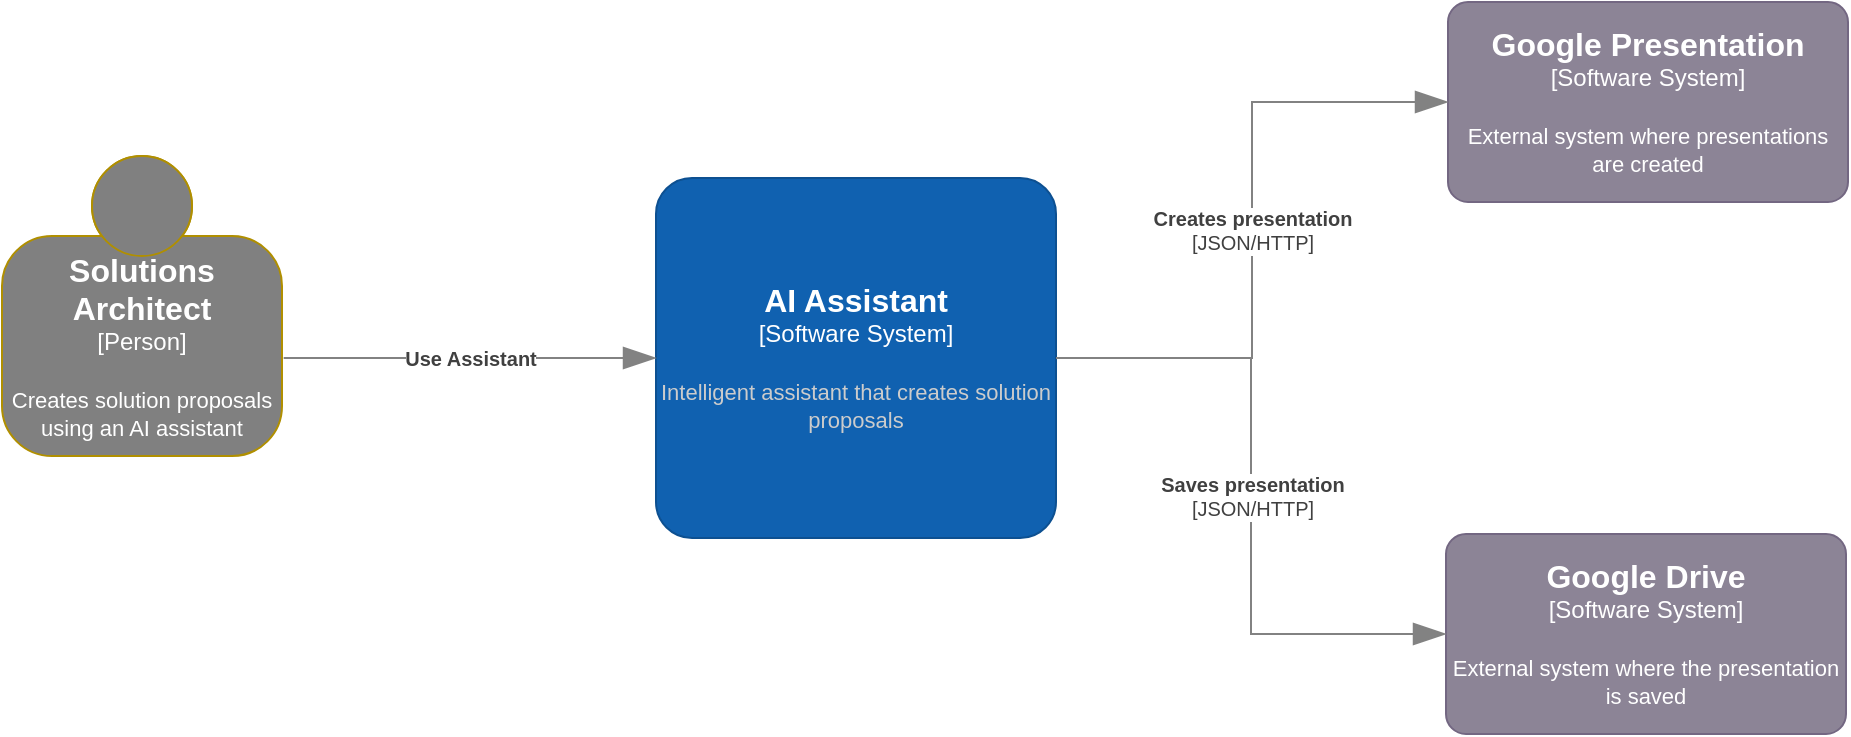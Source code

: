 <mxfile version="24.7.5">
  <diagram name="C4 Context Diagram" id="MEMCtg0N6xryD90iMHeG">
    <mxGraphModel dx="1616" dy="644" grid="0" gridSize="10" guides="0" tooltips="1" connect="1" arrows="1" fold="1" page="0" pageScale="1" pageWidth="827" pageHeight="1169" math="0" shadow="0">
      <root>
        <mxCell id="0" />
        <mxCell id="1" parent="0" />
        <object placeholders="1" c4Name="Solutions Architect" c4Type="Person" c4Description="Creates solution proposals using an AI assistant" label="&lt;font style=&quot;font-size: 16px&quot;&gt;&lt;b&gt;Solutions Architect&lt;/b&gt;&lt;/font&gt;&lt;div&gt;[Person]&lt;/div&gt;&lt;br&gt;&lt;div&gt;&lt;font style=&quot;font-size: 11px&quot;&gt;&lt;font color=&quot;#fff&quot;&gt;Creates solution proposals using an AI assistant&lt;/font&gt;&lt;/div&gt;" id="Person1">
          <mxCell style="shape=mxgraph.c4.person;whiteSpace=wrap;html=1;fillColor=#808080;strokeColor=#b08f00;align=center;fontColor=#ffffff;" parent="1" vertex="1">
            <mxGeometry x="-5" y="88" width="140" height="150" as="geometry" />
          </mxCell>
        </object>
        <object placeholders="1" c4Name="AI Assistant" c4Type="Software System" c4Description="Intelligent assistant that creates solution proposals" label="&lt;font style=&quot;font-size: 16px&quot;&gt;&lt;b&gt;%c4Name%&lt;/b&gt;&lt;/font&gt;&lt;div&gt;[%c4Type%]&lt;/div&gt;&lt;br&gt;&lt;div&gt;&lt;font style=&quot;font-size: 11px&quot;&gt;&lt;font color=&quot;#cccccc&quot;&gt;%c4Description%&lt;/font&gt;&lt;/div&gt;" id="AIAssistant">
          <mxCell style="rounded=1;whiteSpace=wrap;html=1;labelBackgroundColor=none;fillColor=#1061B0;fontColor=#ffffff;align=center;arcSize=10;strokeColor=#0D5091;metaEdit=1;resizable=0;points=[[0.25,0,0],[0.5,0,0],[0.75,0,0],[1,0.25,0],[1,0.5,0],[1,0.75,0],[0.75,1,0],[0.5,1,0],[0.25,1,0],[0,0.75,0],[0,0.5,0],[0,0.25,0]];" parent="1" vertex="1">
            <mxGeometry x="322" y="99" width="200" height="180" as="geometry" />
          </mxCell>
        </object>
        <object placeholders="1" c4Name="Google Presentation" c4Type="Software System" c4Description="External system where presentations are created" label="&lt;font style=&quot;font-size: 16px&quot;&gt;&lt;b&gt;Google Presentation&lt;/b&gt;&lt;/font&gt;&lt;div&gt;[Software System]&lt;/div&gt;&lt;br&gt;&lt;div&gt;&lt;font style=&quot;font-size: 11px&quot;&gt;&lt;font color=&quot;#fff&quot;&gt;External system where presentations are created&lt;/font&gt;&lt;/div&gt;" id="GooglePresentation">
          <mxCell style="rounded=1;whiteSpace=wrap;html=1;labelBackgroundColor=none;fillColor=#8C8496;fontColor=#ffffff;align=center;arcSize=10;strokeColor=#736782;metaEdit=1;resizable=0;" parent="1" vertex="1">
            <mxGeometry x="718" y="11" width="200" height="100" as="geometry" />
          </mxCell>
        </object>
        <object placeholders="1" c4Name="Google Drive" c4Type="Software System" c4Description="External system where the presentation is saved" label="&lt;font style=&quot;font-size: 16px&quot;&gt;&lt;b&gt;Google Drive&lt;/b&gt;&lt;/font&gt;&lt;div&gt;[Software System]&lt;/div&gt;&lt;br&gt;&lt;div&gt;&lt;font style=&quot;font-size: 11px&quot;&gt;&lt;font color=&quot;#fff&quot;&gt;External system where the presentation is saved&lt;/font&gt;&lt;/div&gt;" id="GoogleDrive">
          <mxCell style="rounded=1;whiteSpace=wrap;html=1;labelBackgroundColor=none;fillColor=#8C8496;fontColor=#ffffff;align=center;arcSize=10;strokeColor=#736782;metaEdit=1;resizable=0;" parent="1" vertex="1">
            <mxGeometry x="717" y="277" width="200" height="100" as="geometry" />
          </mxCell>
        </object>
        <object placeholders="1" c4Type="Relationship" c4Description="Use Assistant" label="&lt;div style=&quot;text-align: left&quot;&gt;&lt;div style=&quot;text-align: center&quot;&gt;&lt;b&gt;%c4Description%&lt;/b&gt;&lt;/div&gt;" id="80exAWO9bLr29MhKa2zx-2">
          <mxCell style="endArrow=blockThin;html=1;fontSize=10;fontColor=#404040;strokeWidth=1;endFill=1;strokeColor=#828282;elbow=vertical;metaEdit=1;endSize=14;startSize=14;jumpStyle=arc;jumpSize=16;rounded=0;edgeStyle=orthogonalEdgeStyle;exitX=1.006;exitY=0.673;exitDx=0;exitDy=0;exitPerimeter=0;entryX=0;entryY=0.5;entryDx=0;entryDy=0;entryPerimeter=0;" edge="1" parent="1" source="Person1" target="AIAssistant">
            <mxGeometry width="240" relative="1" as="geometry">
              <mxPoint x="152" y="13" as="sourcePoint" />
              <mxPoint x="392" y="13" as="targetPoint" />
            </mxGeometry>
          </mxCell>
        </object>
        <object placeholders="1" c4Type="Relationship" c4Technology="JSON/HTTP" c4Description="Creates presentation" label="&lt;div style=&quot;text-align: left&quot;&gt;&lt;div style=&quot;text-align: center&quot;&gt;&lt;b&gt;%c4Description%&lt;/b&gt;&lt;/div&gt;&lt;div style=&quot;text-align: center&quot;&gt;[%c4Technology%]&lt;/div&gt;&lt;/div&gt;" id="80exAWO9bLr29MhKa2zx-3">
          <mxCell style="endArrow=blockThin;html=1;fontSize=10;fontColor=#404040;strokeWidth=1;endFill=1;strokeColor=#828282;elbow=vertical;metaEdit=1;endSize=14;startSize=14;jumpStyle=arc;jumpSize=16;rounded=0;edgeStyle=orthogonalEdgeStyle;entryX=0;entryY=0.5;entryDx=0;entryDy=0;" edge="1" parent="1" source="AIAssistant" target="GooglePresentation">
            <mxGeometry width="240" relative="1" as="geometry">
              <mxPoint x="499" y="-93" as="sourcePoint" />
              <mxPoint x="739" y="-93" as="targetPoint" />
            </mxGeometry>
          </mxCell>
        </object>
        <object placeholders="1" c4Type="Relationship" c4Technology="JSON/HTTP" c4Description="Saves presentation" label="&lt;div style=&quot;text-align: left&quot;&gt;&lt;div style=&quot;text-align: center&quot;&gt;&lt;b&gt;%c4Description%&lt;/b&gt;&lt;/div&gt;&lt;div style=&quot;text-align: center&quot;&gt;[%c4Technology%]&lt;/div&gt;&lt;/div&gt;" id="80exAWO9bLr29MhKa2zx-4">
          <mxCell style="endArrow=blockThin;html=1;fontSize=10;fontColor=#404040;strokeWidth=1;endFill=1;strokeColor=#828282;elbow=vertical;metaEdit=1;endSize=14;startSize=14;jumpStyle=arc;jumpSize=16;rounded=0;edgeStyle=orthogonalEdgeStyle;exitX=1;exitY=0.5;exitDx=0;exitDy=0;exitPerimeter=0;" edge="1" parent="1" source="AIAssistant" target="GoogleDrive">
            <mxGeometry width="240" relative="1" as="geometry">
              <mxPoint x="434" y="384" as="sourcePoint" />
              <mxPoint x="674" y="384" as="targetPoint" />
            </mxGeometry>
          </mxCell>
        </object>
      </root>
    </mxGraphModel>
  </diagram>
</mxfile>
